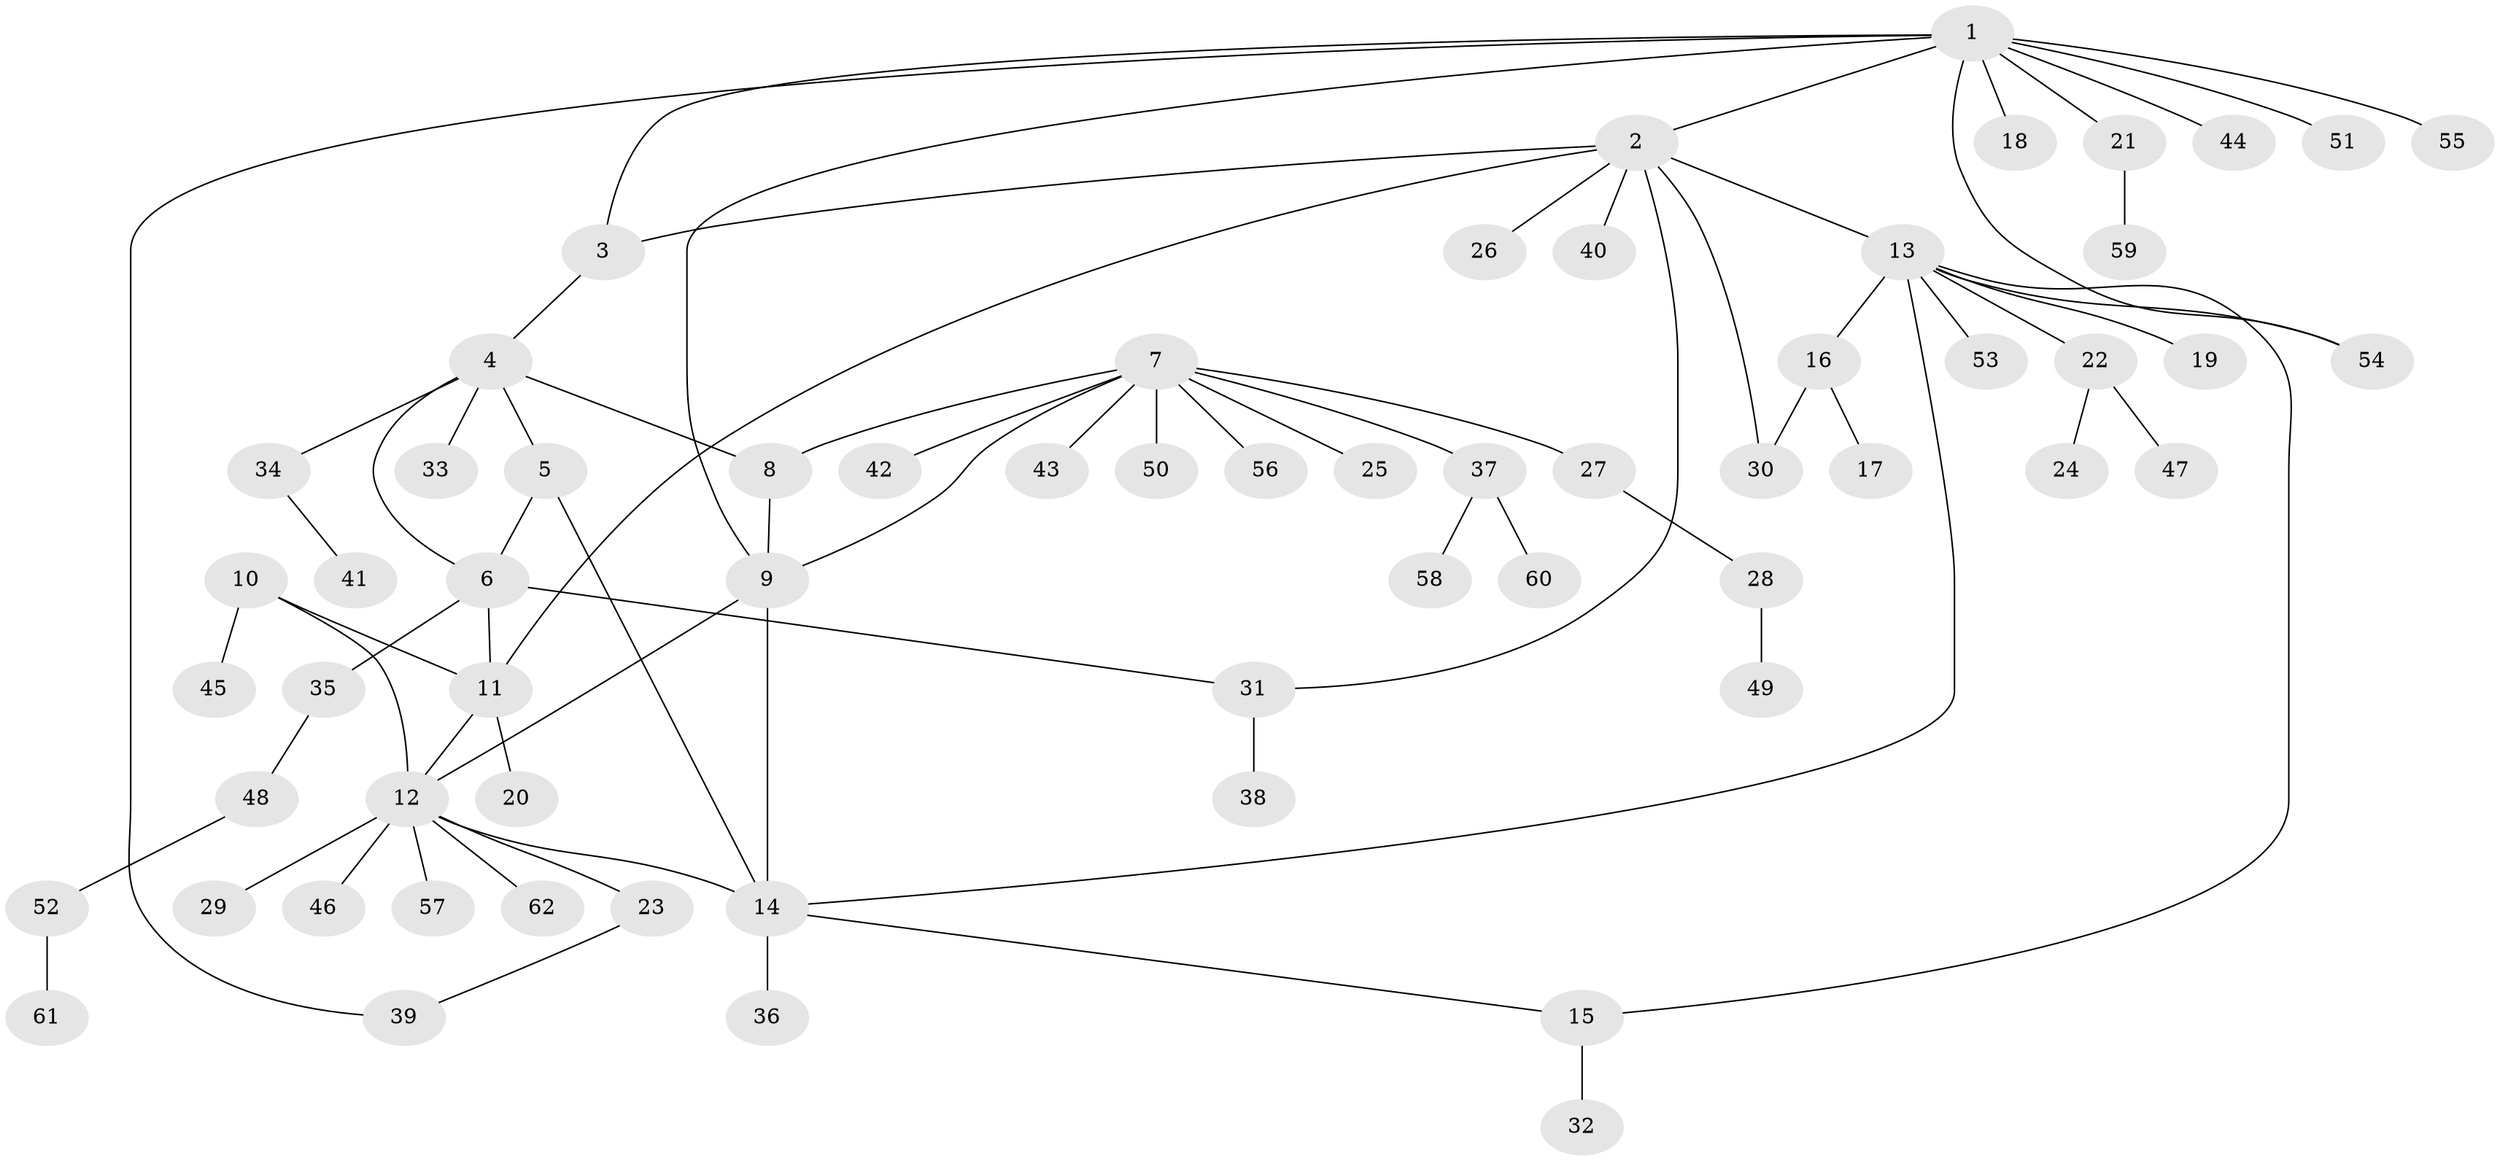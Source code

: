 // coarse degree distribution, {5: 0.0967741935483871, 4: 0.0967741935483871, 3: 0.03225806451612903, 2: 0.22580645161290322, 6: 0.06451612903225806, 1: 0.41935483870967744, 8: 0.03225806451612903, 7: 0.03225806451612903}
// Generated by graph-tools (version 1.1) at 2025/37/03/04/25 23:37:37]
// undirected, 62 vertices, 76 edges
graph export_dot {
  node [color=gray90,style=filled];
  1;
  2;
  3;
  4;
  5;
  6;
  7;
  8;
  9;
  10;
  11;
  12;
  13;
  14;
  15;
  16;
  17;
  18;
  19;
  20;
  21;
  22;
  23;
  24;
  25;
  26;
  27;
  28;
  29;
  30;
  31;
  32;
  33;
  34;
  35;
  36;
  37;
  38;
  39;
  40;
  41;
  42;
  43;
  44;
  45;
  46;
  47;
  48;
  49;
  50;
  51;
  52;
  53;
  54;
  55;
  56;
  57;
  58;
  59;
  60;
  61;
  62;
  1 -- 2;
  1 -- 3;
  1 -- 9;
  1 -- 18;
  1 -- 21;
  1 -- 39;
  1 -- 44;
  1 -- 51;
  1 -- 54;
  1 -- 55;
  2 -- 3;
  2 -- 11;
  2 -- 13;
  2 -- 26;
  2 -- 30;
  2 -- 31;
  2 -- 40;
  3 -- 4;
  4 -- 5;
  4 -- 6;
  4 -- 8;
  4 -- 33;
  4 -- 34;
  5 -- 6;
  5 -- 14;
  6 -- 11;
  6 -- 31;
  6 -- 35;
  7 -- 8;
  7 -- 9;
  7 -- 25;
  7 -- 27;
  7 -- 37;
  7 -- 42;
  7 -- 43;
  7 -- 50;
  7 -- 56;
  8 -- 9;
  9 -- 12;
  9 -- 14;
  10 -- 11;
  10 -- 12;
  10 -- 45;
  11 -- 12;
  11 -- 20;
  12 -- 14;
  12 -- 23;
  12 -- 29;
  12 -- 46;
  12 -- 57;
  12 -- 62;
  13 -- 14;
  13 -- 15;
  13 -- 16;
  13 -- 19;
  13 -- 22;
  13 -- 53;
  13 -- 54;
  14 -- 15;
  14 -- 36;
  15 -- 32;
  16 -- 17;
  16 -- 30;
  21 -- 59;
  22 -- 24;
  22 -- 47;
  23 -- 39;
  27 -- 28;
  28 -- 49;
  31 -- 38;
  34 -- 41;
  35 -- 48;
  37 -- 58;
  37 -- 60;
  48 -- 52;
  52 -- 61;
}
